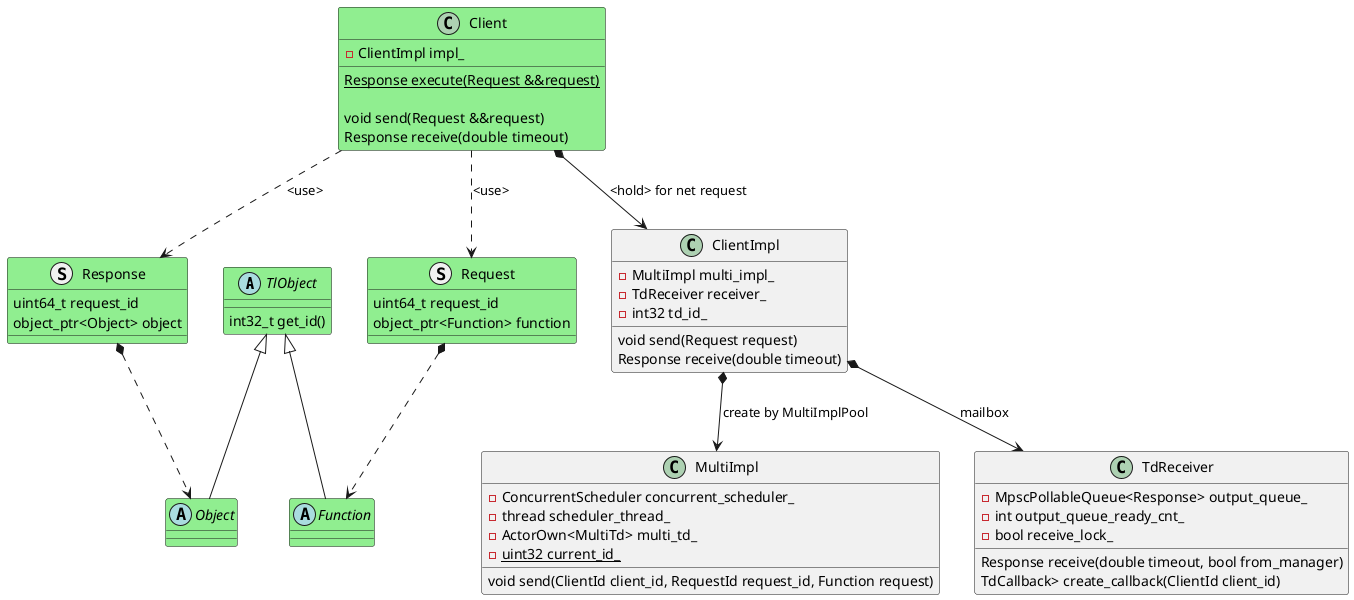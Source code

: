 @startuml

abstract TlObject #LightGreen {
    int32_t get_id()
}

abstract Object #LightGreen {}
TlObject <|-- Object

abstract Function #LightGreen {}
TlObject <|-- Function

struct Request #LightGreen {
    uint64_t request_id
    object_ptr<Function> function
}
Request *..> Function

struct Response #LightGreen {
    uint64_t request_id
    object_ptr<Object> object
}
Response *..> Object

class MultiImpl {
  void send(ClientId client_id, RequestId request_id, Function request)

  - ConcurrentScheduler concurrent_scheduler_
  - thread scheduler_thread_
  - ActorOwn<MultiTd> multi_td_
  - {static} uint32 current_id_
}

class TdReceiver {
    Response receive(double timeout, bool from_manager)
    TdCallback> create_callback(ClientId client_id)

    - MpscPollableQueue<Response> output_queue_
    - int output_queue_ready_cnt_
    - bool receive_lock_
}

class ClientImpl {
  void send(Request request)
  Response receive(double timeout)

  - MultiImpl multi_impl_
  - TdReceiver receiver_
  - int32 td_id_
}
ClientImpl *--> MultiImpl: create by MultiImplPool
ClientImpl *--> TdReceiver: mailbox

class Client #LightGreen {
    {static} Response execute(Request &&request)

    void send(Request &&request)
    Response receive(double timeout)

    - ClientImpl impl_
}
Client ..> Request: <use>
Client ..> Response: <use>
Client *--> ClientImpl: <hold> for net request

@enduml
